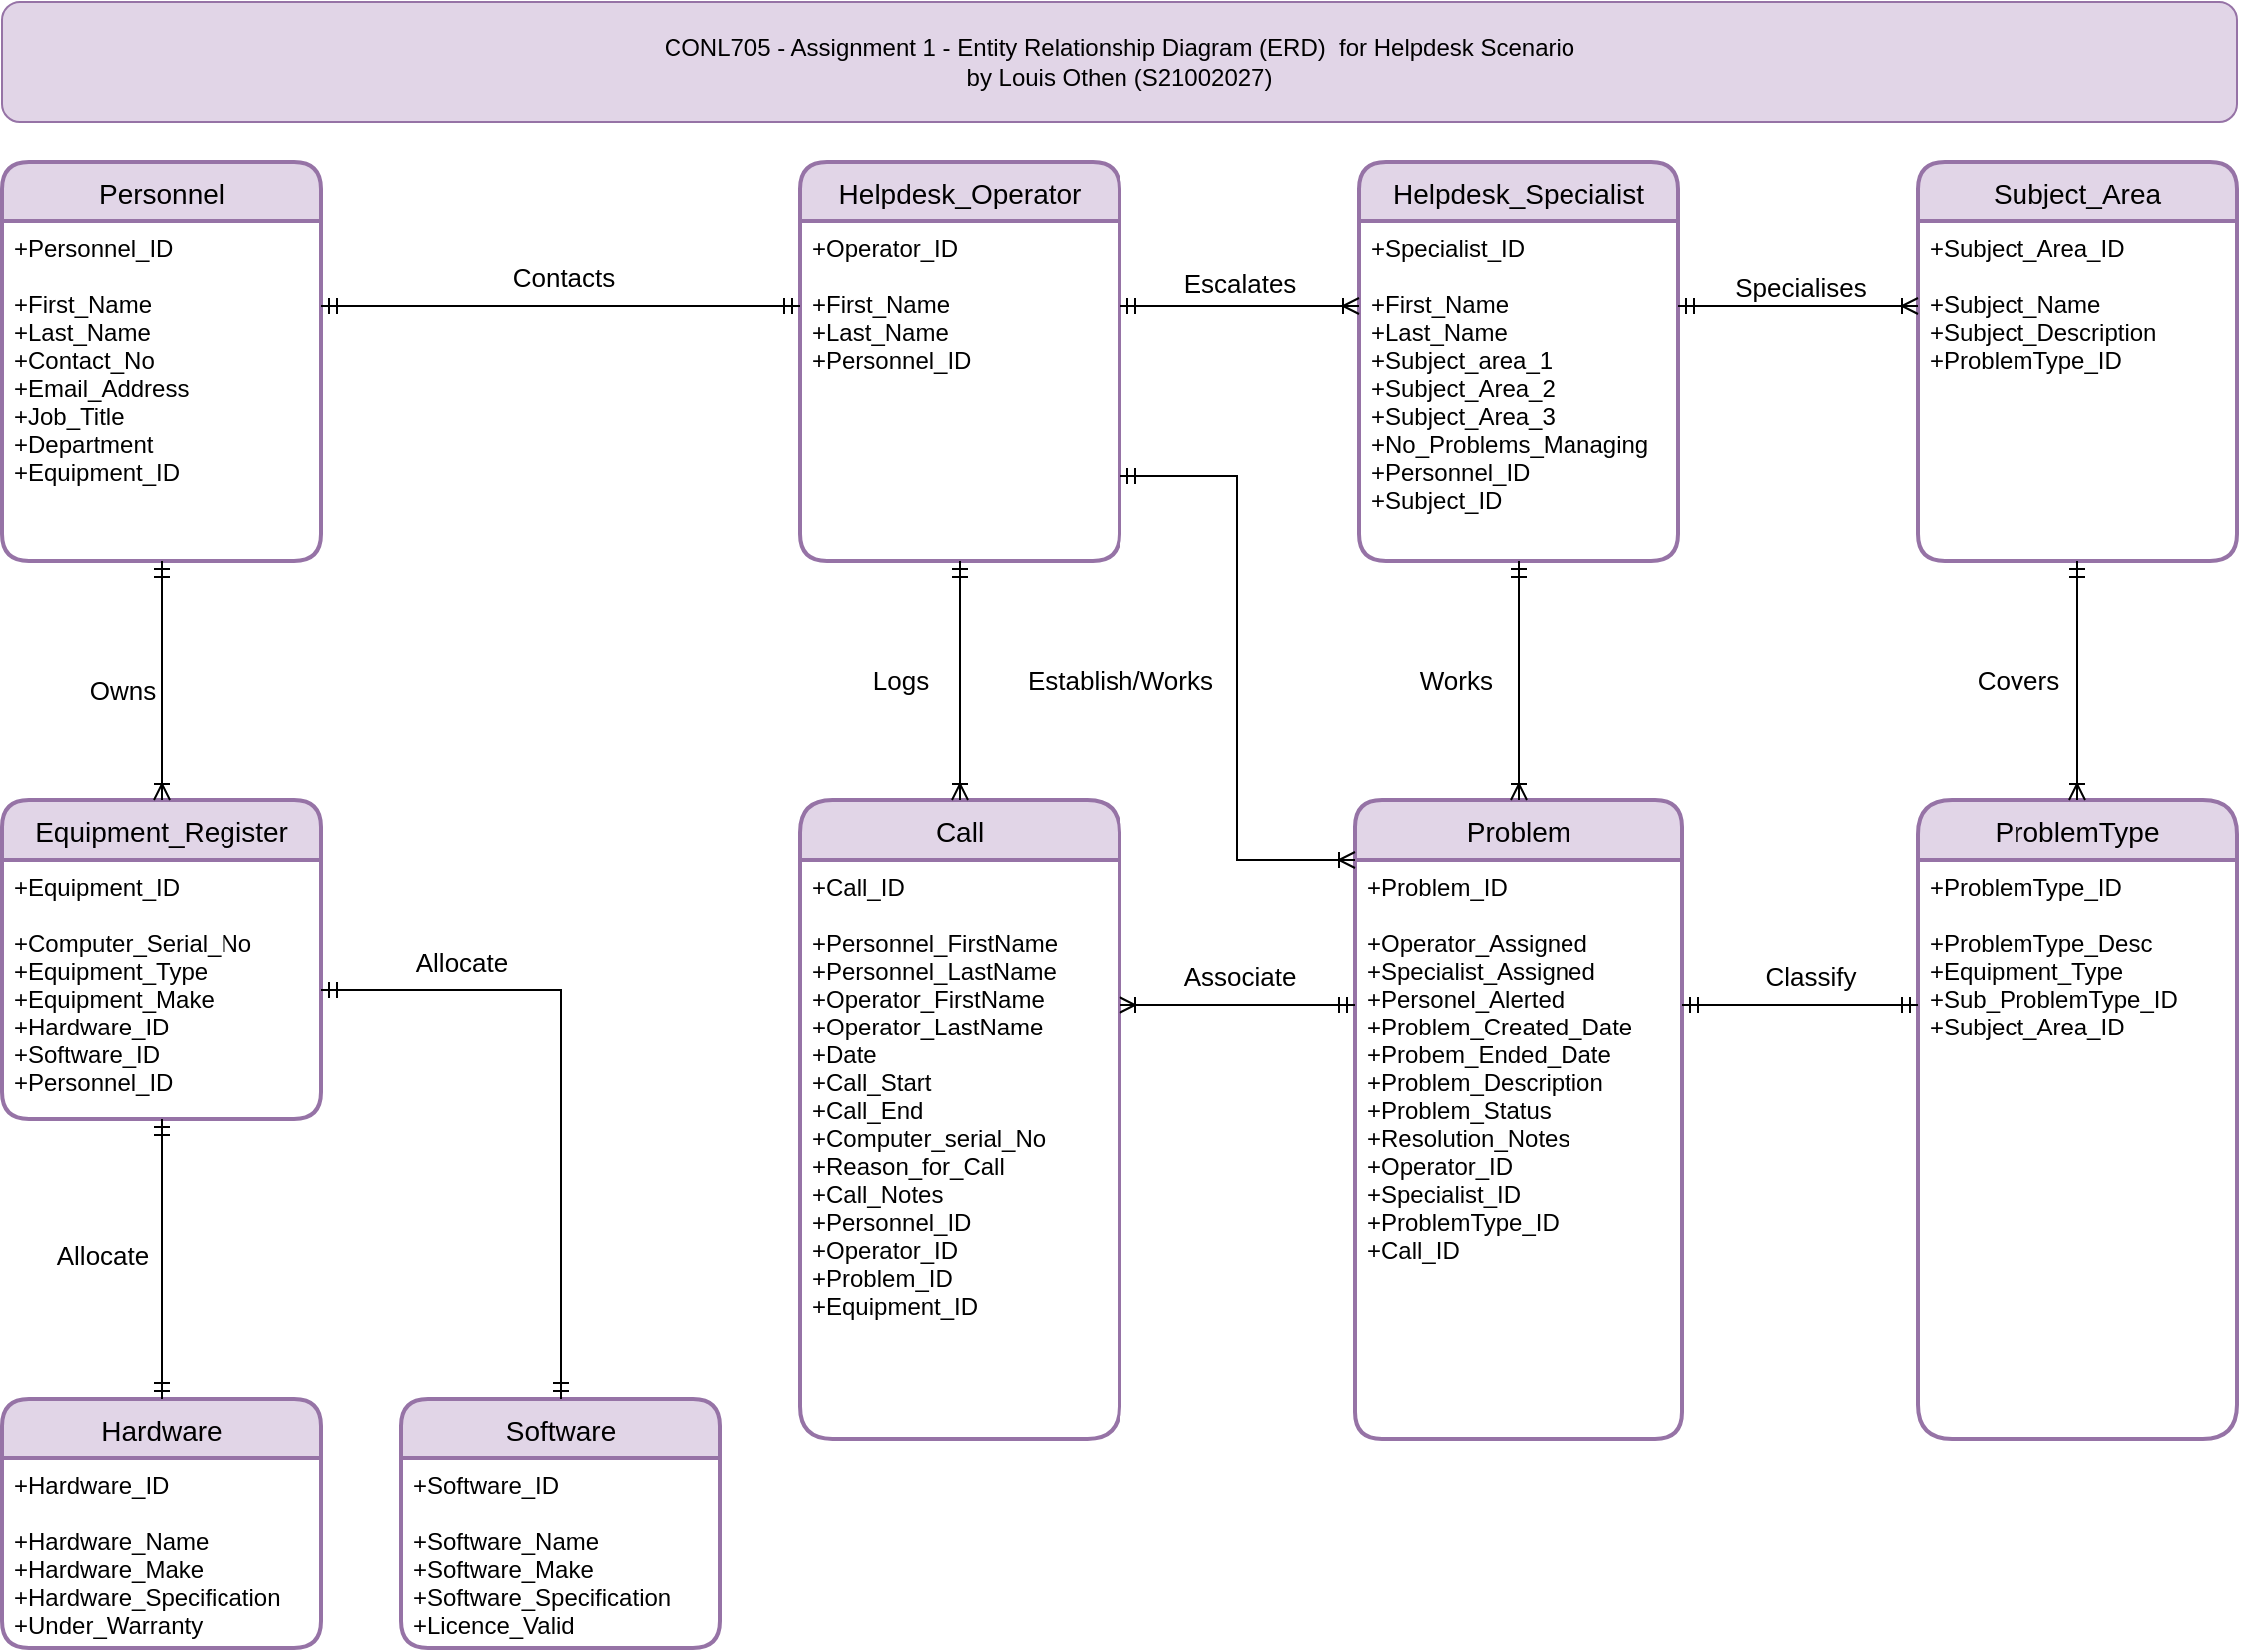<mxfile version="16.4.7" type="github"><diagram id="99zKwWTbwVTrbv0zf_DL" name="Page-1"><mxGraphModel dx="1422" dy="754" grid="1" gridSize="10" guides="1" tooltips="1" connect="1" arrows="1" fold="1" page="1" pageScale="1" pageWidth="1169" pageHeight="827" math="0" shadow="0"><root><mxCell id="0"/><mxCell id="1" parent="0"/><mxCell id="p7qpFJo_Zoc-pBJfbL_x-3" value="CONL705 - Assignment 1 - Entity Relationship Diagram (ERD)&amp;nbsp; for Helpdesk Scenario&lt;br&gt;by Louis Othen (S21002027)" style="rounded=1;whiteSpace=wrap;html=1;fillColor=#e1d5e7;strokeColor=#9673a6;" parent="1" vertex="1"><mxGeometry x="40" width="1120" height="60" as="geometry"/></mxCell><mxCell id="p7qpFJo_Zoc-pBJfbL_x-4" value="Personnel" style="swimlane;childLayout=stackLayout;horizontal=1;startSize=30;horizontalStack=0;rounded=1;fontSize=14;fontStyle=0;strokeWidth=2;resizeParent=0;resizeLast=1;shadow=0;dashed=0;align=center;fillColor=#e1d5e7;strokeColor=#9673a6;" parent="1" vertex="1"><mxGeometry x="40" y="80" width="160" height="200" as="geometry"><mxRectangle x="40" y="80" width="100" height="30" as="alternateBounds"/></mxGeometry></mxCell><mxCell id="p7qpFJo_Zoc-pBJfbL_x-32" value="+Personnel_ID&#10;&#10;+First_Name&#10;+Last_Name&#10;+Contact_No&#10;+Email_Address&#10;+Job_Title&#10;+Department&#10;+Equipment_ID" style="align=left;strokeColor=none;fillColor=none;spacingLeft=4;fontSize=12;verticalAlign=top;resizable=0;rotatable=0;part=1;" parent="p7qpFJo_Zoc-pBJfbL_x-4" vertex="1"><mxGeometry y="30" width="160" height="170" as="geometry"/></mxCell><mxCell id="p7qpFJo_Zoc-pBJfbL_x-7" value="Equipment_Register" style="swimlane;childLayout=stackLayout;horizontal=1;startSize=30;horizontalStack=0;rounded=1;fontSize=14;fontStyle=0;strokeWidth=2;resizeParent=0;resizeLast=1;shadow=0;dashed=0;align=center;fillColor=#e1d5e7;strokeColor=#9673a6;" parent="1" vertex="1"><mxGeometry x="40" y="400" width="160" height="160" as="geometry"><mxRectangle x="314" y="720" width="160" height="30" as="alternateBounds"/></mxGeometry></mxCell><mxCell id="p7qpFJo_Zoc-pBJfbL_x-8" value="+Equipment_ID&#10;&#10;+Computer_Serial_No&#10;+Equipment_Type&#10;+Equipment_Make&#10;+Hardware_ID&#10;+Software_ID&#10;+Personnel_ID " style="align=left;strokeColor=none;fillColor=none;spacingLeft=4;fontSize=12;verticalAlign=top;resizable=0;rotatable=0;part=1;" parent="p7qpFJo_Zoc-pBJfbL_x-7" vertex="1"><mxGeometry y="30" width="160" height="130" as="geometry"/></mxCell><mxCell id="p7qpFJo_Zoc-pBJfbL_x-9" value="Call" style="swimlane;childLayout=stackLayout;horizontal=1;startSize=30;horizontalStack=0;rounded=1;fontSize=14;fontStyle=0;strokeWidth=2;resizeParent=0;resizeLast=1;shadow=0;dashed=0;align=center;fillColor=#e1d5e7;strokeColor=#9673a6;fontFamily=Helvetica;arcSize=18;" parent="1" vertex="1"><mxGeometry x="440" y="400" width="160" height="320" as="geometry"><mxRectangle x="40" y="480" width="60" height="30" as="alternateBounds"/></mxGeometry></mxCell><mxCell id="p7qpFJo_Zoc-pBJfbL_x-10" value="+Call_ID&#10;&#10;+Personnel_FirstName&#10;+Personnel_LastName&#10;+Operator_FirstName&#10;+Operator_LastName&#10;+Date&#10;+Call_Start&#10;+Call_End&#10;+Computer_serial_No&#10;+Reason_for_Call&#10;+Call_Notes&#10;+Personnel_ID&#10;+Operator_ID&#10;+Problem_ID&#10;+Equipment_ID&#10;" style="align=left;strokeColor=none;fillColor=none;spacingLeft=4;fontSize=12;verticalAlign=top;resizable=0;rotatable=0;part=1;" parent="p7qpFJo_Zoc-pBJfbL_x-9" vertex="1"><mxGeometry y="30" width="160" height="290" as="geometry"/></mxCell><mxCell id="p7qpFJo_Zoc-pBJfbL_x-11" value="Problem" style="swimlane;childLayout=stackLayout;horizontal=1;startSize=30;horizontalStack=0;rounded=1;fontSize=14;fontStyle=0;strokeWidth=2;resizeParent=0;resizeLast=1;shadow=0;dashed=0;align=center;fillColor=#e1d5e7;strokeColor=#9673a6;" parent="1" vertex="1"><mxGeometry x="718" y="400" width="164" height="320" as="geometry"><mxRectangle x="350" y="560" width="120" height="30" as="alternateBounds"/></mxGeometry></mxCell><mxCell id="p7qpFJo_Zoc-pBJfbL_x-12" value="+Problem_ID&#10;&#10;+Operator_Assigned&#10;+Specialist_Assigned&#10;+Personel_Alerted&#10;+Problem_Created_Date&#10;+Probem_Ended_Date&#10;+Problem_Description&#10;+Problem_Status&#10;+Resolution_Notes&#10;+Operator_ID&#10;+Specialist_ID&#10;+ProblemType_ID&#10;+Call_ID" style="align=left;strokeColor=none;fillColor=none;spacingLeft=4;fontSize=12;verticalAlign=top;resizable=0;rotatable=0;part=1;" parent="p7qpFJo_Zoc-pBJfbL_x-11" vertex="1"><mxGeometry y="30" width="164" height="290" as="geometry"/></mxCell><mxCell id="p7qpFJo_Zoc-pBJfbL_x-13" value="Helpdesk_Operator" style="swimlane;childLayout=stackLayout;horizontal=1;startSize=30;horizontalStack=0;rounded=1;fontSize=14;fontStyle=0;strokeWidth=2;resizeParent=0;resizeLast=1;shadow=0;dashed=0;align=center;fillColor=#e1d5e7;strokeColor=#9673a6;" parent="1" vertex="1"><mxGeometry x="440" y="80" width="160" height="200" as="geometry"><mxRectangle x="360" y="80" width="160" height="30" as="alternateBounds"/></mxGeometry></mxCell><mxCell id="p7qpFJo_Zoc-pBJfbL_x-14" value="+Operator_ID&#10;&#10;+First_Name&#10;+Last_Name&#10;+Personnel_ID" style="align=left;strokeColor=none;fillColor=none;spacingLeft=4;fontSize=12;verticalAlign=top;resizable=0;rotatable=0;part=1;" parent="p7qpFJo_Zoc-pBJfbL_x-13" vertex="1"><mxGeometry y="30" width="160" height="170" as="geometry"/></mxCell><mxCell id="p7qpFJo_Zoc-pBJfbL_x-15" value="Helpdesk_Specialist" style="swimlane;childLayout=stackLayout;horizontal=1;startSize=30;horizontalStack=0;rounded=1;fontSize=14;fontStyle=0;strokeWidth=2;resizeParent=0;resizeLast=1;shadow=0;dashed=0;align=center;fillColor=#e1d5e7;strokeColor=#9673a6;" parent="1" vertex="1"><mxGeometry x="720" y="80" width="160" height="200" as="geometry"><mxRectangle x="640" y="121" width="160" height="30" as="alternateBounds"/></mxGeometry></mxCell><mxCell id="p7qpFJo_Zoc-pBJfbL_x-16" value="+Specialist_ID&#10;&#10;+First_Name&#10;+Last_Name&#10;+Subject_area_1&#10;+Subject_Area_2&#10;+Subject_Area_3&#10;+No_Problems_Managing&#10;+Personnel_ID&#10;+Subject_ID" style="align=left;strokeColor=none;fillColor=none;spacingLeft=4;fontSize=12;verticalAlign=top;resizable=0;rotatable=0;part=1;" parent="p7qpFJo_Zoc-pBJfbL_x-15" vertex="1"><mxGeometry y="30" width="160" height="170" as="geometry"/></mxCell><mxCell id="p7qpFJo_Zoc-pBJfbL_x-21" value="ProblemType" style="swimlane;childLayout=stackLayout;horizontal=1;startSize=30;horizontalStack=0;rounded=1;fontSize=14;fontStyle=0;strokeWidth=2;resizeParent=0;resizeLast=1;shadow=0;dashed=0;align=center;fillColor=#e1d5e7;strokeColor=#9673a6;arcSize=19;" parent="1" vertex="1"><mxGeometry x="1000" y="400" width="160" height="320" as="geometry"><mxRectangle x="660" y="720" width="120" height="30" as="alternateBounds"/></mxGeometry></mxCell><mxCell id="p7qpFJo_Zoc-pBJfbL_x-22" value="+ProblemType_ID&#10;&#10;+ProblemType_Desc&#10;+Equipment_Type&#10;+Sub_ProblemType_ID&#10;+Subject_Area_ID&#10;" style="align=left;strokeColor=none;fillColor=none;spacingLeft=4;fontSize=12;verticalAlign=top;resizable=0;rotatable=0;part=1;" parent="p7qpFJo_Zoc-pBJfbL_x-21" vertex="1"><mxGeometry y="30" width="160" height="290" as="geometry"/></mxCell><mxCell id="p7qpFJo_Zoc-pBJfbL_x-23" value="Subject_Area" style="swimlane;childLayout=stackLayout;horizontal=1;startSize=30;horizontalStack=0;rounded=1;fontSize=14;fontStyle=0;strokeWidth=2;resizeParent=0;resizeLast=1;shadow=0;dashed=0;align=center;fillColor=#e1d5e7;strokeColor=#9673a6;" parent="1" vertex="1"><mxGeometry x="1000" y="80" width="160" height="200" as="geometry"><mxRectangle x="670" y="480" width="120" height="30" as="alternateBounds"/></mxGeometry></mxCell><mxCell id="p7qpFJo_Zoc-pBJfbL_x-24" value="+Subject_Area_ID&#10;&#10;+Subject_Name&#10;+Subject_Description&#10;+ProblemType_ID&#10;" style="align=left;strokeColor=none;fillColor=none;spacingLeft=4;fontSize=12;verticalAlign=top;resizable=0;rotatable=0;part=1;" parent="p7qpFJo_Zoc-pBJfbL_x-23" vertex="1"><mxGeometry y="30" width="160" height="170" as="geometry"/></mxCell><mxCell id="p7qpFJo_Zoc-pBJfbL_x-25" value="Hardware" style="swimlane;childLayout=stackLayout;horizontal=1;startSize=30;horizontalStack=0;rounded=1;fontSize=14;fontStyle=0;strokeWidth=2;resizeParent=0;resizeLast=1;shadow=0;dashed=0;align=center;fillColor=#e1d5e7;strokeColor=#9673a6;" parent="1" vertex="1"><mxGeometry x="40" y="700" width="160" height="125" as="geometry"><mxRectangle x="580" y="880" width="90" height="30" as="alternateBounds"/></mxGeometry></mxCell><mxCell id="p7qpFJo_Zoc-pBJfbL_x-26" value="+Hardware_ID&#10;&#10;+Hardware_Name&#10;+Hardware_Make&#10;+Hardware_Specification&#10;+Under_Warranty" style="align=left;strokeColor=none;fillColor=none;spacingLeft=4;fontSize=12;verticalAlign=top;resizable=0;rotatable=0;part=1;" parent="p7qpFJo_Zoc-pBJfbL_x-25" vertex="1"><mxGeometry y="30" width="160" height="95" as="geometry"/></mxCell><mxCell id="p7qpFJo_Zoc-pBJfbL_x-27" value="Software" style="swimlane;childLayout=stackLayout;horizontal=1;startSize=30;horizontalStack=0;rounded=1;fontSize=14;fontStyle=0;strokeWidth=2;resizeParent=0;resizeLast=1;shadow=0;dashed=0;align=center;fillColor=#e1d5e7;strokeColor=#9673a6;" parent="1" vertex="1"><mxGeometry x="240" y="700" width="160" height="125" as="geometry"><mxRectangle x="610" y="800" width="90" height="30" as="alternateBounds"/></mxGeometry></mxCell><mxCell id="p7qpFJo_Zoc-pBJfbL_x-28" value="+Software_ID&#10;&#10;+Software_Name&#10;+Software_Make&#10;+Software_Specification&#10;+Licence_Valid" style="align=left;strokeColor=none;fillColor=none;spacingLeft=4;fontSize=12;verticalAlign=top;resizable=0;rotatable=0;part=1;" parent="p7qpFJo_Zoc-pBJfbL_x-27" vertex="1"><mxGeometry y="30" width="160" height="95" as="geometry"/></mxCell><mxCell id="p7qpFJo_Zoc-pBJfbL_x-53" value="Logs" style="fontSize=13;html=1;endArrow=ERoneToMany;startArrow=ERmandOne;rounded=0;fontFamily=Helvetica;elbow=vertical;edgeStyle=orthogonalEdgeStyle;exitX=0.5;exitY=1;exitDx=0;exitDy=0;entryX=0.5;entryY=0;entryDx=0;entryDy=0;fontStyle=0" parent="1" source="p7qpFJo_Zoc-pBJfbL_x-14" target="p7qpFJo_Zoc-pBJfbL_x-9" edge="1"><mxGeometry y="-30" width="100" height="100" relative="1" as="geometry"><mxPoint x="335" y="310" as="sourcePoint"/><mxPoint x="360" y="400" as="targetPoint"/><mxPoint as="offset"/></mxGeometry></mxCell><mxCell id="p7qpFJo_Zoc-pBJfbL_x-56" value="Escalates" style="fontSize=13;html=1;endArrow=ERoneToMany;startArrow=ERmandOne;rounded=0;fontFamily=Helvetica;elbow=vertical;exitX=1;exitY=0.25;exitDx=0;exitDy=0;entryX=0;entryY=0.25;entryDx=0;entryDy=0;fontStyle=0" parent="1" source="p7qpFJo_Zoc-pBJfbL_x-14" target="p7qpFJo_Zoc-pBJfbL_x-16" edge="1"><mxGeometry y="13" width="100" height="100" relative="1" as="geometry"><mxPoint x="410" y="211" as="sourcePoint"/><mxPoint x="410" y="291" as="targetPoint"/><mxPoint y="1" as="offset"/></mxGeometry></mxCell><mxCell id="p7qpFJo_Zoc-pBJfbL_x-80" value="" style="fontSize=12;html=1;endArrow=ERoneToMany;startArrow=ERmandOne;rounded=0;fontFamily=Helvetica;elbow=vertical;entryX=0;entryY=0.25;entryDx=0;entryDy=0;exitX=1;exitY=0.25;exitDx=0;exitDy=0;" parent="1" source="p7qpFJo_Zoc-pBJfbL_x-16" target="p7qpFJo_Zoc-pBJfbL_x-24" edge="1"><mxGeometry width="100" height="100" relative="1" as="geometry"><mxPoint x="720" y="520" as="sourcePoint"/><mxPoint x="470" y="650" as="targetPoint"/></mxGeometry></mxCell><mxCell id="p7qpFJo_Zoc-pBJfbL_x-91" value="Specialises" style="edgeLabel;html=1;align=center;verticalAlign=middle;resizable=0;points=[];fontFamily=Helvetica;fontSize=13;fontStyle=0" parent="p7qpFJo_Zoc-pBJfbL_x-80" vertex="1" connectable="0"><mxGeometry x="-0.106" relative="1" as="geometry"><mxPoint x="7" y="-10" as="offset"/></mxGeometry></mxCell><mxCell id="p7qpFJo_Zoc-pBJfbL_x-81" value="" style="fontSize=12;html=1;endArrow=ERoneToMany;startArrow=ERmandOne;rounded=0;fontFamily=Helvetica;elbow=vertical;entryX=0.5;entryY=0;entryDx=0;entryDy=0;exitX=0.5;exitY=1;exitDx=0;exitDy=0;" parent="1" source="p7qpFJo_Zoc-pBJfbL_x-24" target="p7qpFJo_Zoc-pBJfbL_x-21" edge="1"><mxGeometry width="100" height="100" relative="1" as="geometry"><mxPoint x="1080" y="320" as="sourcePoint"/><mxPoint x="720" y="880" as="targetPoint"/></mxGeometry></mxCell><mxCell id="p7qpFJo_Zoc-pBJfbL_x-92" value="Covers" style="edgeLabel;html=1;align=center;verticalAlign=middle;resizable=0;points=[];fontFamily=Helvetica;fontSize=13;fontStyle=0" parent="p7qpFJo_Zoc-pBJfbL_x-81" vertex="1" connectable="0"><mxGeometry x="-0.25" y="-2" relative="1" as="geometry"><mxPoint x="-28" y="15" as="offset"/></mxGeometry></mxCell><mxCell id="p7qpFJo_Zoc-pBJfbL_x-83" value="Establish/Works" style="fontSize=13;html=1;endArrow=ERoneToMany;startArrow=ERmandOne;rounded=0;fontFamily=Helvetica;edgeStyle=elbowEdgeStyle;entryX=0;entryY=0;entryDx=0;entryDy=0;exitX=1;exitY=0.75;exitDx=0;exitDy=0;fontStyle=0" parent="1" source="p7qpFJo_Zoc-pBJfbL_x-14" target="p7qpFJo_Zoc-pBJfbL_x-12" edge="1"><mxGeometry x="0.04" y="-59" width="100" height="100" relative="1" as="geometry"><mxPoint x="520" y="178" as="sourcePoint"/><mxPoint x="330" y="420" as="targetPoint"/><mxPoint as="offset"/></mxGeometry></mxCell><mxCell id="p7qpFJo_Zoc-pBJfbL_x-94" value="" style="edgeStyle=orthogonalEdgeStyle;fontSize=12;html=1;endArrow=ERmandOne;startArrow=ERmandOne;rounded=0;fontFamily=Helvetica;entryX=0.5;entryY=0;entryDx=0;entryDy=0;exitX=1;exitY=0.5;exitDx=0;exitDy=0;" parent="1" source="p7qpFJo_Zoc-pBJfbL_x-8" target="p7qpFJo_Zoc-pBJfbL_x-27" edge="1"><mxGeometry width="100" height="100" relative="1" as="geometry"><mxPoint x="200" y="512" as="sourcePoint"/><mxPoint x="670" y="710" as="targetPoint"/></mxGeometry></mxCell><mxCell id="p7qpFJo_Zoc-pBJfbL_x-95" value="Allocate" style="edgeLabel;html=1;align=center;verticalAlign=middle;resizable=0;points=[];fontFamily=Helvetica;fontSize=13;fontStyle=0" parent="p7qpFJo_Zoc-pBJfbL_x-94" vertex="1" connectable="0"><mxGeometry x="-0.081" y="3" relative="1" as="geometry"><mxPoint x="-53" y="-44" as="offset"/></mxGeometry></mxCell><mxCell id="p7qpFJo_Zoc-pBJfbL_x-96" value="" style="edgeStyle=orthogonalEdgeStyle;fontSize=12;html=1;endArrow=ERmandOne;startArrow=ERmandOne;rounded=0;fontFamily=Helvetica;exitX=0.5;exitY=1;exitDx=0;exitDy=0;entryX=0.5;entryY=0;entryDx=0;entryDy=0;" parent="1" source="p7qpFJo_Zoc-pBJfbL_x-8" target="p7qpFJo_Zoc-pBJfbL_x-25" edge="1"><mxGeometry width="100" height="100" relative="1" as="geometry"><mxPoint x="440" y="1169" as="sourcePoint"/><mxPoint x="526" y="1169" as="targetPoint"/></mxGeometry></mxCell><mxCell id="p7qpFJo_Zoc-pBJfbL_x-97" value="Allocate" style="edgeLabel;html=1;align=center;verticalAlign=middle;resizable=0;points=[];fontFamily=Helvetica;fontSize=13;fontStyle=0" parent="p7qpFJo_Zoc-pBJfbL_x-96" vertex="1" connectable="0"><mxGeometry x="-0.081" y="3" relative="1" as="geometry"><mxPoint x="-33" y="3" as="offset"/></mxGeometry></mxCell><mxCell id="p7qpFJo_Zoc-pBJfbL_x-100" value="" style="edgeStyle=entityRelationEdgeStyle;fontSize=12;html=1;endArrow=ERmandOne;startArrow=ERmandOne;rounded=0;fontFamily=Helvetica;elbow=vertical;exitX=1;exitY=0.25;exitDx=0;exitDy=0;entryX=0;entryY=0.25;entryDx=0;entryDy=0;" parent="1" source="p7qpFJo_Zoc-pBJfbL_x-12" target="p7qpFJo_Zoc-pBJfbL_x-22" edge="1"><mxGeometry width="100" height="100" relative="1" as="geometry"><mxPoint x="510" y="510" as="sourcePoint"/><mxPoint x="610" y="410" as="targetPoint"/></mxGeometry></mxCell><mxCell id="p7qpFJo_Zoc-pBJfbL_x-102" value="Classify" style="edgeLabel;html=1;align=center;verticalAlign=middle;resizable=0;points=[];fontFamily=Helvetica;fontSize=13;fontStyle=0" parent="p7qpFJo_Zoc-pBJfbL_x-100" vertex="1" connectable="0"><mxGeometry x="-0.412" y="3" relative="1" as="geometry"><mxPoint x="29" y="-12" as="offset"/></mxGeometry></mxCell><mxCell id="p7qpFJo_Zoc-pBJfbL_x-104" value="Works&amp;nbsp;" style="fontSize=13;html=1;endArrow=ERoneToMany;startArrow=ERmandOne;rounded=0;fontFamily=Helvetica;elbow=vertical;entryX=0.5;entryY=0;entryDx=0;entryDy=0;exitX=0.5;exitY=1;exitDx=0;exitDy=0;fontStyle=0" parent="1" source="p7qpFJo_Zoc-pBJfbL_x-16" target="p7qpFJo_Zoc-pBJfbL_x-11" edge="1"><mxGeometry y="-30" width="100" height="100" relative="1" as="geometry"><mxPoint x="750" y="320" as="sourcePoint"/><mxPoint x="990" y="470" as="targetPoint"/><mxPoint as="offset"/></mxGeometry></mxCell><mxCell id="p7qpFJo_Zoc-pBJfbL_x-107" value="" style="fontSize=12;html=1;endArrow=ERoneToMany;startArrow=ERmandOne;rounded=0;fontFamily=Helvetica;elbow=vertical;exitX=0.5;exitY=1;exitDx=0;exitDy=0;entryX=0.5;entryY=0;entryDx=0;entryDy=0;" parent="1" source="p7qpFJo_Zoc-pBJfbL_x-32" target="p7qpFJo_Zoc-pBJfbL_x-7" edge="1"><mxGeometry width="100" height="100" relative="1" as="geometry"><mxPoint x="510" y="420" as="sourcePoint"/><mxPoint x="610" y="320" as="targetPoint"/></mxGeometry></mxCell><mxCell id="p7qpFJo_Zoc-pBJfbL_x-110" value="Owns" style="edgeLabel;html=1;align=center;verticalAlign=middle;resizable=0;points=[];fontFamily=Helvetica;fontSize=13;fontStyle=0" parent="p7qpFJo_Zoc-pBJfbL_x-107" vertex="1" connectable="0"><mxGeometry x="0.205" y="-1" relative="1" as="geometry"><mxPoint x="-19" y="-8" as="offset"/></mxGeometry></mxCell><mxCell id="p7qpFJo_Zoc-pBJfbL_x-120" value="" style="edgeStyle=entityRelationEdgeStyle;fontSize=12;html=1;endArrow=ERmandOne;startArrow=ERmandOne;rounded=0;fontFamily=Helvetica;elbow=vertical;entryX=0;entryY=0.25;entryDx=0;entryDy=0;exitX=1;exitY=0.25;exitDx=0;exitDy=0;" parent="1" source="p7qpFJo_Zoc-pBJfbL_x-32" target="p7qpFJo_Zoc-pBJfbL_x-14" edge="1"><mxGeometry width="100" height="100" relative="1" as="geometry"><mxPoint x="210" y="250" as="sourcePoint"/><mxPoint x="310" y="150" as="targetPoint"/></mxGeometry></mxCell><mxCell id="p7qpFJo_Zoc-pBJfbL_x-121" value="Contacts" style="edgeLabel;html=1;align=center;verticalAlign=middle;resizable=0;points=[];fontFamily=Helvetica;fontSize=13;fontStyle=0" parent="p7qpFJo_Zoc-pBJfbL_x-120" vertex="1" connectable="0"><mxGeometry x="0.071" y="3" relative="1" as="geometry"><mxPoint x="-8" y="-12" as="offset"/></mxGeometry></mxCell><mxCell id="p7qpFJo_Zoc-pBJfbL_x-123" value="" style="edgeStyle=entityRelationEdgeStyle;fontSize=12;html=1;endArrow=ERoneToMany;startArrow=ERmandOne;rounded=0;fontFamily=Helvetica;elbow=vertical;exitX=0;exitY=0.25;exitDx=0;exitDy=0;entryX=1;entryY=0.25;entryDx=0;entryDy=0;" parent="1" source="p7qpFJo_Zoc-pBJfbL_x-12" target="p7qpFJo_Zoc-pBJfbL_x-10" edge="1"><mxGeometry width="100" height="100" relative="1" as="geometry"><mxPoint x="660" y="440" as="sourcePoint"/><mxPoint x="760" y="340" as="targetPoint"/></mxGeometry></mxCell><mxCell id="p7qpFJo_Zoc-pBJfbL_x-127" value="Associate" style="edgeLabel;html=1;align=center;verticalAlign=middle;resizable=0;points=[];fontFamily=Helvetica;fontSize=13;fontStyle=0" parent="p7qpFJo_Zoc-pBJfbL_x-123" vertex="1" connectable="0"><mxGeometry x="0.206" y="4" relative="1" as="geometry"><mxPoint x="13" y="-19" as="offset"/></mxGeometry></mxCell></root></mxGraphModel></diagram></mxfile>